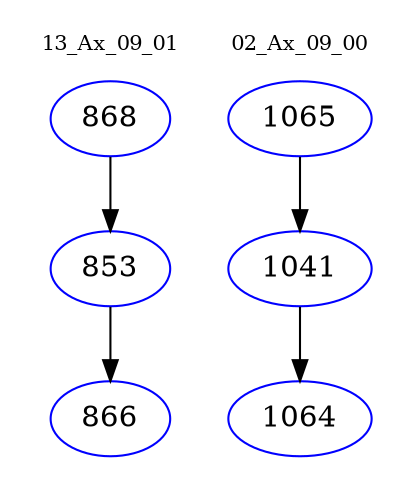digraph{
subgraph cluster_0 {
color = white
label = "13_Ax_09_01";
fontsize=10;
T0_868 [label="868", color="blue"]
T0_868 -> T0_853 [color="black"]
T0_853 [label="853", color="blue"]
T0_853 -> T0_866 [color="black"]
T0_866 [label="866", color="blue"]
}
subgraph cluster_1 {
color = white
label = "02_Ax_09_00";
fontsize=10;
T1_1065 [label="1065", color="blue"]
T1_1065 -> T1_1041 [color="black"]
T1_1041 [label="1041", color="blue"]
T1_1041 -> T1_1064 [color="black"]
T1_1064 [label="1064", color="blue"]
}
}
